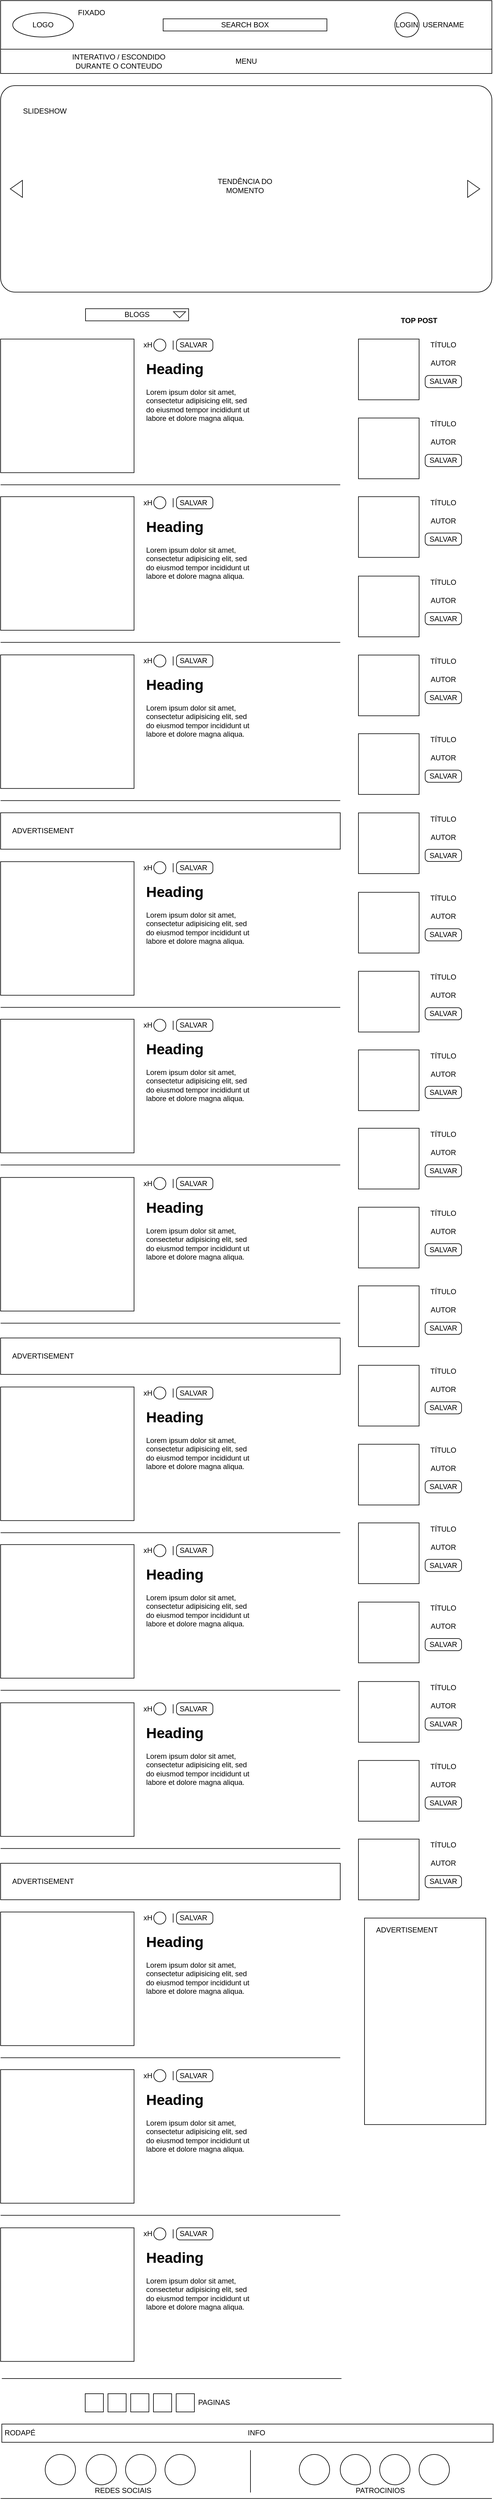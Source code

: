 <mxfile version="11.0.8" type="device"><diagram id="OyaBoKv5O-XV8ZBboB4H" name="Página-1"><mxGraphModel dx="1209" dy="610" grid="1" gridSize="10" guides="1" tooltips="1" connect="1" arrows="1" fold="1" page="1" pageScale="1" pageWidth="827" pageHeight="1169" math="0" shadow="0"><root><mxCell id="0"/><mxCell id="1" parent="0"/><mxCell id="68nIAAe78c5FTAtJAcjh-299" value="" style="rounded=1;whiteSpace=wrap;html=1;arcSize=7;" vertex="1" parent="1"><mxGeometry x="10" y="150" width="810" height="340" as="geometry"/></mxCell><mxCell id="68nIAAe78c5FTAtJAcjh-40" value="" style="rounded=1;whiteSpace=wrap;html=1;arcSize=29;" vertex="1" parent="1"><mxGeometry x="710" y="627.3" width="60" height="20" as="geometry"/></mxCell><mxCell id="68nIAAe78c5FTAtJAcjh-38" value="" style="rounded=1;whiteSpace=wrap;html=1;arcSize=29;" vertex="1" parent="1"><mxGeometry x="300" y="567.3" width="60" height="20" as="geometry"/></mxCell><mxCell id="68nIAAe78c5FTAtJAcjh-1" value="" style="rounded=0;whiteSpace=wrap;html=1;" vertex="1" parent="1"><mxGeometry x="10" y="10" width="810" height="80" as="geometry"/></mxCell><mxCell id="68nIAAe78c5FTAtJAcjh-3" value="LOGO" style="ellipse;whiteSpace=wrap;html=1;" vertex="1" parent="1"><mxGeometry x="30" y="30" width="100" height="40" as="geometry"/></mxCell><mxCell id="68nIAAe78c5FTAtJAcjh-4" value="SEARCH BOX" style="rounded=0;whiteSpace=wrap;html=1;" vertex="1" parent="1"><mxGeometry x="278" y="40" width="270" height="20" as="geometry"/></mxCell><mxCell id="68nIAAe78c5FTAtJAcjh-5" value="LOGIN" style="ellipse;whiteSpace=wrap;html=1;aspect=fixed;" vertex="1" parent="1"><mxGeometry x="660" y="30" width="40" height="40" as="geometry"/></mxCell><mxCell id="68nIAAe78c5FTAtJAcjh-6" value="MENU" style="rounded=0;whiteSpace=wrap;html=1;" vertex="1" parent="1"><mxGeometry x="10" y="90" width="810" height="40" as="geometry"/></mxCell><mxCell id="68nIAAe78c5FTAtJAcjh-7" value="FIXADO" style="text;html=1;strokeColor=none;fillColor=none;align=center;verticalAlign=middle;whiteSpace=wrap;rounded=0;" vertex="1" parent="1"><mxGeometry x="140" y="20" width="40" height="20" as="geometry"/></mxCell><mxCell id="68nIAAe78c5FTAtJAcjh-9" value="INTERATIVO / ESCONDIDO DURANTE O CONTEUDO" style="text;html=1;strokeColor=none;fillColor=none;align=center;verticalAlign=middle;whiteSpace=wrap;rounded=0;" vertex="1" parent="1"><mxGeometry x="105" y="100" width="200" height="20" as="geometry"/></mxCell><mxCell id="68nIAAe78c5FTAtJAcjh-10" value="" style="whiteSpace=wrap;html=1;aspect=fixed;" vertex="1" parent="1"><mxGeometry x="10" y="567.3" width="220" height="220" as="geometry"/></mxCell><mxCell id="68nIAAe78c5FTAtJAcjh-13" value="TOP POST" style="text;html=1;strokeColor=none;fillColor=none;align=center;verticalAlign=middle;whiteSpace=wrap;rounded=0;fontStyle=1" vertex="1" parent="1"><mxGeometry x="660" y="527.3" width="80" height="20" as="geometry"/></mxCell><mxCell id="68nIAAe78c5FTAtJAcjh-14" value="BLOGS" style="rounded=0;whiteSpace=wrap;html=1;" vertex="1" parent="1"><mxGeometry x="150" y="517.3" width="170" height="20" as="geometry"/></mxCell><mxCell id="68nIAAe78c5FTAtJAcjh-15" value="" style="triangle;whiteSpace=wrap;html=1;rotation=90;" vertex="1" parent="1"><mxGeometry x="300" y="517.3" width="10" height="20" as="geometry"/></mxCell><mxCell id="68nIAAe78c5FTAtJAcjh-16" value="" style="endArrow=none;html=1;" edge="1" parent="1"><mxGeometry width="50" height="50" relative="1" as="geometry"><mxPoint x="10" y="807.3" as="sourcePoint"/><mxPoint x="570" y="807.3" as="targetPoint"/></mxGeometry></mxCell><mxCell id="68nIAAe78c5FTAtJAcjh-18" value="" style="ellipse;whiteSpace=wrap;html=1;aspect=fixed;" vertex="1" parent="1"><mxGeometry x="262.5" y="567.3" width="20" height="20" as="geometry"/></mxCell><mxCell id="68nIAAe78c5FTAtJAcjh-27" value="xH" style="text;html=1;strokeColor=none;fillColor=none;align=center;verticalAlign=middle;whiteSpace=wrap;rounded=0;" vertex="1" parent="1"><mxGeometry x="232.5" y="567.3" width="40" height="20" as="geometry"/></mxCell><mxCell id="68nIAAe78c5FTAtJAcjh-28" value="SALVAR" style="text;html=1;strokeColor=none;fillColor=none;align=center;verticalAlign=middle;whiteSpace=wrap;rounded=0;" vertex="1" parent="1"><mxGeometry x="307.5" y="567.3" width="40" height="20" as="geometry"/></mxCell><mxCell id="68nIAAe78c5FTAtJAcjh-29" value="" style="endArrow=none;html=1;" edge="1" parent="1"><mxGeometry width="50" height="50" relative="1" as="geometry"><mxPoint x="294.5" y="584.8" as="sourcePoint"/><mxPoint x="294.5" y="569.8" as="targetPoint"/></mxGeometry></mxCell><mxCell id="68nIAAe78c5FTAtJAcjh-33" value="&lt;h1&gt;Heading&lt;/h1&gt;&lt;p&gt;Lorem ipsum dolor sit amet, consectetur adipisicing elit, sed do eiusmod tempor incididunt ut labore et dolore magna aliqua.&lt;/p&gt;" style="text;html=1;strokeColor=none;fillColor=none;spacing=5;spacingTop=-20;whiteSpace=wrap;overflow=hidden;rounded=0;" vertex="1" parent="1"><mxGeometry x="245" y="597.3" width="190" height="120" as="geometry"/></mxCell><mxCell id="68nIAAe78c5FTAtJAcjh-34" value="" style="whiteSpace=wrap;html=1;aspect=fixed;" vertex="1" parent="1"><mxGeometry x="600" y="567.3" width="100" height="100" as="geometry"/></mxCell><mxCell id="68nIAAe78c5FTAtJAcjh-35" value="TÍTULO" style="text;html=1;strokeColor=none;fillColor=none;align=center;verticalAlign=middle;whiteSpace=wrap;rounded=0;" vertex="1" parent="1"><mxGeometry x="720" y="567.3" width="40" height="20" as="geometry"/></mxCell><mxCell id="68nIAAe78c5FTAtJAcjh-36" value="AUTOR" style="text;html=1;strokeColor=none;fillColor=none;align=center;verticalAlign=middle;whiteSpace=wrap;rounded=0;" vertex="1" parent="1"><mxGeometry x="720" y="597.3" width="40" height="20" as="geometry"/></mxCell><mxCell id="68nIAAe78c5FTAtJAcjh-37" value="SALVAR" style="text;html=1;strokeColor=none;fillColor=none;align=center;verticalAlign=middle;whiteSpace=wrap;rounded=0;" vertex="1" parent="1"><mxGeometry x="720" y="627.3" width="40" height="20" as="geometry"/></mxCell><mxCell id="68nIAAe78c5FTAtJAcjh-41" value="" style="rounded=1;whiteSpace=wrap;html=1;arcSize=29;" vertex="1" parent="1"><mxGeometry x="300" y="826.8" width="60" height="20" as="geometry"/></mxCell><mxCell id="68nIAAe78c5FTAtJAcjh-42" value="" style="whiteSpace=wrap;html=1;aspect=fixed;" vertex="1" parent="1"><mxGeometry x="10" y="826.8" width="220" height="220" as="geometry"/></mxCell><mxCell id="68nIAAe78c5FTAtJAcjh-43" value="" style="endArrow=none;html=1;" edge="1" parent="1"><mxGeometry width="50" height="50" relative="1" as="geometry"><mxPoint x="10" y="1066.8" as="sourcePoint"/><mxPoint x="570" y="1066.8" as="targetPoint"/></mxGeometry></mxCell><mxCell id="68nIAAe78c5FTAtJAcjh-44" value="" style="ellipse;whiteSpace=wrap;html=1;aspect=fixed;" vertex="1" parent="1"><mxGeometry x="262.5" y="826.8" width="20" height="20" as="geometry"/></mxCell><mxCell id="68nIAAe78c5FTAtJAcjh-45" value="xH" style="text;html=1;strokeColor=none;fillColor=none;align=center;verticalAlign=middle;whiteSpace=wrap;rounded=0;" vertex="1" parent="1"><mxGeometry x="232.5" y="826.8" width="40" height="20" as="geometry"/></mxCell><mxCell id="68nIAAe78c5FTAtJAcjh-46" value="SALVAR" style="text;html=1;strokeColor=none;fillColor=none;align=center;verticalAlign=middle;whiteSpace=wrap;rounded=0;" vertex="1" parent="1"><mxGeometry x="307.5" y="826.8" width="40" height="20" as="geometry"/></mxCell><mxCell id="68nIAAe78c5FTAtJAcjh-47" value="" style="endArrow=none;html=1;" edge="1" parent="1"><mxGeometry width="50" height="50" relative="1" as="geometry"><mxPoint x="294.5" y="844.3" as="sourcePoint"/><mxPoint x="294.5" y="829.3" as="targetPoint"/></mxGeometry></mxCell><mxCell id="68nIAAe78c5FTAtJAcjh-48" value="&lt;h1&gt;Heading&lt;/h1&gt;&lt;p&gt;Lorem ipsum dolor sit amet, consectetur adipisicing elit, sed do eiusmod tempor incididunt ut labore et dolore magna aliqua.&lt;/p&gt;" style="text;html=1;strokeColor=none;fillColor=none;spacing=5;spacingTop=-20;whiteSpace=wrap;overflow=hidden;rounded=0;" vertex="1" parent="1"><mxGeometry x="245" y="856.8" width="190" height="120" as="geometry"/></mxCell><mxCell id="68nIAAe78c5FTAtJAcjh-49" value="" style="rounded=1;whiteSpace=wrap;html=1;arcSize=29;" vertex="1" parent="1"><mxGeometry x="300" y="1087.3" width="60" height="20" as="geometry"/></mxCell><mxCell id="68nIAAe78c5FTAtJAcjh-50" value="" style="whiteSpace=wrap;html=1;aspect=fixed;" vertex="1" parent="1"><mxGeometry x="10" y="1087.3" width="220" height="220" as="geometry"/></mxCell><mxCell id="68nIAAe78c5FTAtJAcjh-51" value="" style="endArrow=none;html=1;" edge="1" parent="1"><mxGeometry width="50" height="50" relative="1" as="geometry"><mxPoint x="10" y="1327.3" as="sourcePoint"/><mxPoint x="570" y="1327.3" as="targetPoint"/></mxGeometry></mxCell><mxCell id="68nIAAe78c5FTAtJAcjh-52" value="" style="ellipse;whiteSpace=wrap;html=1;aspect=fixed;" vertex="1" parent="1"><mxGeometry x="262.5" y="1087.3" width="20" height="20" as="geometry"/></mxCell><mxCell id="68nIAAe78c5FTAtJAcjh-53" value="xH" style="text;html=1;strokeColor=none;fillColor=none;align=center;verticalAlign=middle;whiteSpace=wrap;rounded=0;" vertex="1" parent="1"><mxGeometry x="232.5" y="1087.3" width="40" height="20" as="geometry"/></mxCell><mxCell id="68nIAAe78c5FTAtJAcjh-54" value="SALVAR" style="text;html=1;strokeColor=none;fillColor=none;align=center;verticalAlign=middle;whiteSpace=wrap;rounded=0;" vertex="1" parent="1"><mxGeometry x="307.5" y="1087.3" width="40" height="20" as="geometry"/></mxCell><mxCell id="68nIAAe78c5FTAtJAcjh-55" value="" style="endArrow=none;html=1;" edge="1" parent="1"><mxGeometry width="50" height="50" relative="1" as="geometry"><mxPoint x="294.5" y="1104.8" as="sourcePoint"/><mxPoint x="294.5" y="1089.8" as="targetPoint"/></mxGeometry></mxCell><mxCell id="68nIAAe78c5FTAtJAcjh-56" value="&lt;h1&gt;Heading&lt;/h1&gt;&lt;p&gt;Lorem ipsum dolor sit amet, consectetur adipisicing elit, sed do eiusmod tempor incididunt ut labore et dolore magna aliqua.&lt;/p&gt;" style="text;html=1;strokeColor=none;fillColor=none;spacing=5;spacingTop=-20;whiteSpace=wrap;overflow=hidden;rounded=0;" vertex="1" parent="1"><mxGeometry x="245" y="1117.3" width="190" height="120" as="geometry"/></mxCell><mxCell id="68nIAAe78c5FTAtJAcjh-57" value="USERNAME" style="text;html=1;strokeColor=none;fillColor=none;align=center;verticalAlign=middle;whiteSpace=wrap;rounded=0;" vertex="1" parent="1"><mxGeometry x="720" y="40" width="40" height="20" as="geometry"/></mxCell><mxCell id="68nIAAe78c5FTAtJAcjh-58" value="" style="rounded=1;whiteSpace=wrap;html=1;arcSize=29;" vertex="1" parent="1"><mxGeometry x="710" y="757.3" width="60" height="20" as="geometry"/></mxCell><mxCell id="68nIAAe78c5FTAtJAcjh-59" value="" style="whiteSpace=wrap;html=1;aspect=fixed;" vertex="1" parent="1"><mxGeometry x="600" y="697.3" width="100" height="100" as="geometry"/></mxCell><mxCell id="68nIAAe78c5FTAtJAcjh-60" value="TÍTULO" style="text;html=1;strokeColor=none;fillColor=none;align=center;verticalAlign=middle;whiteSpace=wrap;rounded=0;" vertex="1" parent="1"><mxGeometry x="720" y="697.3" width="40" height="20" as="geometry"/></mxCell><mxCell id="68nIAAe78c5FTAtJAcjh-61" value="AUTOR" style="text;html=1;strokeColor=none;fillColor=none;align=center;verticalAlign=middle;whiteSpace=wrap;rounded=0;" vertex="1" parent="1"><mxGeometry x="720" y="727.3" width="40" height="20" as="geometry"/></mxCell><mxCell id="68nIAAe78c5FTAtJAcjh-62" value="SALVAR" style="text;html=1;strokeColor=none;fillColor=none;align=center;verticalAlign=middle;whiteSpace=wrap;rounded=0;" vertex="1" parent="1"><mxGeometry x="720" y="757.3" width="40" height="20" as="geometry"/></mxCell><mxCell id="68nIAAe78c5FTAtJAcjh-63" value="" style="rounded=1;whiteSpace=wrap;html=1;arcSize=29;" vertex="1" parent="1"><mxGeometry x="710" y="886.8" width="60" height="20" as="geometry"/></mxCell><mxCell id="68nIAAe78c5FTAtJAcjh-64" value="" style="whiteSpace=wrap;html=1;aspect=fixed;" vertex="1" parent="1"><mxGeometry x="600" y="826.8" width="100" height="100" as="geometry"/></mxCell><mxCell id="68nIAAe78c5FTAtJAcjh-65" value="TÍTULO" style="text;html=1;strokeColor=none;fillColor=none;align=center;verticalAlign=middle;whiteSpace=wrap;rounded=0;" vertex="1" parent="1"><mxGeometry x="720" y="826.8" width="40" height="20" as="geometry"/></mxCell><mxCell id="68nIAAe78c5FTAtJAcjh-66" value="AUTOR" style="text;html=1;strokeColor=none;fillColor=none;align=center;verticalAlign=middle;whiteSpace=wrap;rounded=0;" vertex="1" parent="1"><mxGeometry x="720" y="856.8" width="40" height="20" as="geometry"/></mxCell><mxCell id="68nIAAe78c5FTAtJAcjh-67" value="SALVAR" style="text;html=1;strokeColor=none;fillColor=none;align=center;verticalAlign=middle;whiteSpace=wrap;rounded=0;" vertex="1" parent="1"><mxGeometry x="720" y="886.8" width="40" height="20" as="geometry"/></mxCell><mxCell id="68nIAAe78c5FTAtJAcjh-68" value="" style="rounded=1;whiteSpace=wrap;html=1;arcSize=29;" vertex="1" parent="1"><mxGeometry x="710" y="1017.6" width="60" height="20" as="geometry"/></mxCell><mxCell id="68nIAAe78c5FTAtJAcjh-69" value="" style="whiteSpace=wrap;html=1;aspect=fixed;" vertex="1" parent="1"><mxGeometry x="600" y="957.6" width="100" height="100" as="geometry"/></mxCell><mxCell id="68nIAAe78c5FTAtJAcjh-70" value="TÍTULO" style="text;html=1;strokeColor=none;fillColor=none;align=center;verticalAlign=middle;whiteSpace=wrap;rounded=0;" vertex="1" parent="1"><mxGeometry x="720" y="957.6" width="40" height="20" as="geometry"/></mxCell><mxCell id="68nIAAe78c5FTAtJAcjh-71" value="AUTOR" style="text;html=1;strokeColor=none;fillColor=none;align=center;verticalAlign=middle;whiteSpace=wrap;rounded=0;" vertex="1" parent="1"><mxGeometry x="720" y="987.6" width="40" height="20" as="geometry"/></mxCell><mxCell id="68nIAAe78c5FTAtJAcjh-72" value="SALVAR" style="text;html=1;strokeColor=none;fillColor=none;align=center;verticalAlign=middle;whiteSpace=wrap;rounded=0;" vertex="1" parent="1"><mxGeometry x="720" y="1017.6" width="40" height="20" as="geometry"/></mxCell><mxCell id="68nIAAe78c5FTAtJAcjh-73" value="" style="rounded=1;whiteSpace=wrap;html=1;arcSize=29;" vertex="1" parent="1"><mxGeometry x="710" y="1147.6" width="60" height="20" as="geometry"/></mxCell><mxCell id="68nIAAe78c5FTAtJAcjh-74" value="" style="whiteSpace=wrap;html=1;aspect=fixed;" vertex="1" parent="1"><mxGeometry x="600" y="1087.6" width="100" height="100" as="geometry"/></mxCell><mxCell id="68nIAAe78c5FTAtJAcjh-75" value="TÍTULO" style="text;html=1;strokeColor=none;fillColor=none;align=center;verticalAlign=middle;whiteSpace=wrap;rounded=0;" vertex="1" parent="1"><mxGeometry x="720" y="1087.6" width="40" height="20" as="geometry"/></mxCell><mxCell id="68nIAAe78c5FTAtJAcjh-76" value="AUTOR" style="text;html=1;strokeColor=none;fillColor=none;align=center;verticalAlign=middle;whiteSpace=wrap;rounded=0;" vertex="1" parent="1"><mxGeometry x="720" y="1117.6" width="40" height="20" as="geometry"/></mxCell><mxCell id="68nIAAe78c5FTAtJAcjh-77" value="SALVAR" style="text;html=1;strokeColor=none;fillColor=none;align=center;verticalAlign=middle;whiteSpace=wrap;rounded=0;" vertex="1" parent="1"><mxGeometry x="720" y="1147.6" width="40" height="20" as="geometry"/></mxCell><mxCell id="68nIAAe78c5FTAtJAcjh-78" value="" style="rounded=1;whiteSpace=wrap;html=1;arcSize=29;" vertex="1" parent="1"><mxGeometry x="710" y="1277.1" width="60" height="20" as="geometry"/></mxCell><mxCell id="68nIAAe78c5FTAtJAcjh-79" value="" style="whiteSpace=wrap;html=1;aspect=fixed;" vertex="1" parent="1"><mxGeometry x="600" y="1217.1" width="100" height="100" as="geometry"/></mxCell><mxCell id="68nIAAe78c5FTAtJAcjh-80" value="TÍTULO" style="text;html=1;strokeColor=none;fillColor=none;align=center;verticalAlign=middle;whiteSpace=wrap;rounded=0;" vertex="1" parent="1"><mxGeometry x="720" y="1217.1" width="40" height="20" as="geometry"/></mxCell><mxCell id="68nIAAe78c5FTAtJAcjh-81" value="AUTOR" style="text;html=1;strokeColor=none;fillColor=none;align=center;verticalAlign=middle;whiteSpace=wrap;rounded=0;" vertex="1" parent="1"><mxGeometry x="720" y="1247.1" width="40" height="20" as="geometry"/></mxCell><mxCell id="68nIAAe78c5FTAtJAcjh-82" value="SALVAR" style="text;html=1;strokeColor=none;fillColor=none;align=center;verticalAlign=middle;whiteSpace=wrap;rounded=0;" vertex="1" parent="1"><mxGeometry x="720" y="1277.1" width="40" height="20" as="geometry"/></mxCell><mxCell id="68nIAAe78c5FTAtJAcjh-83" value="" style="rounded=1;whiteSpace=wrap;html=1;arcSize=29;" vertex="1" parent="1"><mxGeometry x="710" y="1407.5" width="60" height="20" as="geometry"/></mxCell><mxCell id="68nIAAe78c5FTAtJAcjh-84" value="" style="whiteSpace=wrap;html=1;aspect=fixed;" vertex="1" parent="1"><mxGeometry x="600" y="1347.5" width="100" height="100" as="geometry"/></mxCell><mxCell id="68nIAAe78c5FTAtJAcjh-85" value="TÍTULO" style="text;html=1;strokeColor=none;fillColor=none;align=center;verticalAlign=middle;whiteSpace=wrap;rounded=0;" vertex="1" parent="1"><mxGeometry x="720" y="1347.5" width="40" height="20" as="geometry"/></mxCell><mxCell id="68nIAAe78c5FTAtJAcjh-86" value="AUTOR" style="text;html=1;strokeColor=none;fillColor=none;align=center;verticalAlign=middle;whiteSpace=wrap;rounded=0;" vertex="1" parent="1"><mxGeometry x="720" y="1377.5" width="40" height="20" as="geometry"/></mxCell><mxCell id="68nIAAe78c5FTAtJAcjh-87" value="SALVAR" style="text;html=1;strokeColor=none;fillColor=none;align=center;verticalAlign=middle;whiteSpace=wrap;rounded=0;" vertex="1" parent="1"><mxGeometry x="720" y="1407.5" width="40" height="20" as="geometry"/></mxCell><mxCell id="68nIAAe78c5FTAtJAcjh-88" value="" style="rounded=1;whiteSpace=wrap;html=1;arcSize=29;" vertex="1" parent="1"><mxGeometry x="710" y="1538.3" width="60" height="20" as="geometry"/></mxCell><mxCell id="68nIAAe78c5FTAtJAcjh-89" value="" style="whiteSpace=wrap;html=1;aspect=fixed;" vertex="1" parent="1"><mxGeometry x="600" y="1478.3" width="100" height="100" as="geometry"/></mxCell><mxCell id="68nIAAe78c5FTAtJAcjh-90" value="TÍTULO" style="text;html=1;strokeColor=none;fillColor=none;align=center;verticalAlign=middle;whiteSpace=wrap;rounded=0;" vertex="1" parent="1"><mxGeometry x="720" y="1478.3" width="40" height="20" as="geometry"/></mxCell><mxCell id="68nIAAe78c5FTAtJAcjh-91" value="AUTOR" style="text;html=1;strokeColor=none;fillColor=none;align=center;verticalAlign=middle;whiteSpace=wrap;rounded=0;" vertex="1" parent="1"><mxGeometry x="720" y="1508.3" width="40" height="20" as="geometry"/></mxCell><mxCell id="68nIAAe78c5FTAtJAcjh-92" value="SALVAR" style="text;html=1;strokeColor=none;fillColor=none;align=center;verticalAlign=middle;whiteSpace=wrap;rounded=0;" vertex="1" parent="1"><mxGeometry x="720" y="1538.3" width="40" height="20" as="geometry"/></mxCell><mxCell id="68nIAAe78c5FTAtJAcjh-93" value="" style="rounded=1;whiteSpace=wrap;html=1;arcSize=29;" vertex="1" parent="1"><mxGeometry x="710" y="1668.3" width="60" height="20" as="geometry"/></mxCell><mxCell id="68nIAAe78c5FTAtJAcjh-94" value="" style="whiteSpace=wrap;html=1;aspect=fixed;" vertex="1" parent="1"><mxGeometry x="600" y="1608.3" width="100" height="100" as="geometry"/></mxCell><mxCell id="68nIAAe78c5FTAtJAcjh-95" value="TÍTULO" style="text;html=1;strokeColor=none;fillColor=none;align=center;verticalAlign=middle;whiteSpace=wrap;rounded=0;" vertex="1" parent="1"><mxGeometry x="720" y="1608.3" width="40" height="20" as="geometry"/></mxCell><mxCell id="68nIAAe78c5FTAtJAcjh-96" value="AUTOR" style="text;html=1;strokeColor=none;fillColor=none;align=center;verticalAlign=middle;whiteSpace=wrap;rounded=0;" vertex="1" parent="1"><mxGeometry x="720" y="1638.3" width="40" height="20" as="geometry"/></mxCell><mxCell id="68nIAAe78c5FTAtJAcjh-97" value="SALVAR" style="text;html=1;strokeColor=none;fillColor=none;align=center;verticalAlign=middle;whiteSpace=wrap;rounded=0;" vertex="1" parent="1"><mxGeometry x="720" y="1668.3" width="40" height="20" as="geometry"/></mxCell><mxCell id="68nIAAe78c5FTAtJAcjh-98" value="" style="rounded=1;whiteSpace=wrap;html=1;arcSize=29;" vertex="1" parent="1"><mxGeometry x="710" y="1797.8" width="60" height="20" as="geometry"/></mxCell><mxCell id="68nIAAe78c5FTAtJAcjh-99" value="" style="whiteSpace=wrap;html=1;aspect=fixed;" vertex="1" parent="1"><mxGeometry x="600" y="1737.8" width="100" height="100" as="geometry"/></mxCell><mxCell id="68nIAAe78c5FTAtJAcjh-100" value="TÍTULO" style="text;html=1;strokeColor=none;fillColor=none;align=center;verticalAlign=middle;whiteSpace=wrap;rounded=0;" vertex="1" parent="1"><mxGeometry x="720" y="1737.8" width="40" height="20" as="geometry"/></mxCell><mxCell id="68nIAAe78c5FTAtJAcjh-101" value="AUTOR" style="text;html=1;strokeColor=none;fillColor=none;align=center;verticalAlign=middle;whiteSpace=wrap;rounded=0;" vertex="1" parent="1"><mxGeometry x="720" y="1767.8" width="40" height="20" as="geometry"/></mxCell><mxCell id="68nIAAe78c5FTAtJAcjh-102" value="SALVAR" style="text;html=1;strokeColor=none;fillColor=none;align=center;verticalAlign=middle;whiteSpace=wrap;rounded=0;" vertex="1" parent="1"><mxGeometry x="720" y="1797.8" width="40" height="20" as="geometry"/></mxCell><mxCell id="68nIAAe78c5FTAtJAcjh-103" value="" style="rounded=0;whiteSpace=wrap;html=1;" vertex="1" parent="1"><mxGeometry x="10" y="1347.3" width="560" height="60" as="geometry"/></mxCell><mxCell id="68nIAAe78c5FTAtJAcjh-104" value="ADVERTISEMENT" style="text;html=1;strokeColor=none;fillColor=none;align=center;verticalAlign=middle;whiteSpace=wrap;rounded=0;" vertex="1" parent="1"><mxGeometry x="60" y="1367.3" width="40" height="20" as="geometry"/></mxCell><mxCell id="68nIAAe78c5FTAtJAcjh-106" value="" style="rounded=1;whiteSpace=wrap;html=1;arcSize=29;" vertex="1" parent="1"><mxGeometry x="300" y="1427.8" width="60" height="20" as="geometry"/></mxCell><mxCell id="68nIAAe78c5FTAtJAcjh-107" value="" style="whiteSpace=wrap;html=1;aspect=fixed;" vertex="1" parent="1"><mxGeometry x="10" y="1427.8" width="220" height="220" as="geometry"/></mxCell><mxCell id="68nIAAe78c5FTAtJAcjh-108" value="" style="endArrow=none;html=1;" edge="1" parent="1"><mxGeometry width="50" height="50" relative="1" as="geometry"><mxPoint x="10" y="1667.8" as="sourcePoint"/><mxPoint x="570" y="1667.8" as="targetPoint"/></mxGeometry></mxCell><mxCell id="68nIAAe78c5FTAtJAcjh-109" value="" style="ellipse;whiteSpace=wrap;html=1;aspect=fixed;" vertex="1" parent="1"><mxGeometry x="262.5" y="1427.8" width="20" height="20" as="geometry"/></mxCell><mxCell id="68nIAAe78c5FTAtJAcjh-110" value="xH" style="text;html=1;strokeColor=none;fillColor=none;align=center;verticalAlign=middle;whiteSpace=wrap;rounded=0;" vertex="1" parent="1"><mxGeometry x="232.5" y="1427.8" width="40" height="20" as="geometry"/></mxCell><mxCell id="68nIAAe78c5FTAtJAcjh-111" value="SALVAR" style="text;html=1;strokeColor=none;fillColor=none;align=center;verticalAlign=middle;whiteSpace=wrap;rounded=0;" vertex="1" parent="1"><mxGeometry x="307.5" y="1427.8" width="40" height="20" as="geometry"/></mxCell><mxCell id="68nIAAe78c5FTAtJAcjh-112" value="" style="endArrow=none;html=1;" edge="1" parent="1"><mxGeometry width="50" height="50" relative="1" as="geometry"><mxPoint x="294.5" y="1445.3" as="sourcePoint"/><mxPoint x="294.5" y="1430.3" as="targetPoint"/></mxGeometry></mxCell><mxCell id="68nIAAe78c5FTAtJAcjh-113" value="&lt;h1&gt;Heading&lt;/h1&gt;&lt;p&gt;Lorem ipsum dolor sit amet, consectetur adipisicing elit, sed do eiusmod tempor incididunt ut labore et dolore magna aliqua.&lt;/p&gt;" style="text;html=1;strokeColor=none;fillColor=none;spacing=5;spacingTop=-20;whiteSpace=wrap;overflow=hidden;rounded=0;" vertex="1" parent="1"><mxGeometry x="245" y="1457.8" width="190" height="120" as="geometry"/></mxCell><mxCell id="68nIAAe78c5FTAtJAcjh-114" value="" style="rounded=1;whiteSpace=wrap;html=1;arcSize=29;" vertex="1" parent="1"><mxGeometry x="300" y="1687.3" width="60" height="20" as="geometry"/></mxCell><mxCell id="68nIAAe78c5FTAtJAcjh-115" value="" style="whiteSpace=wrap;html=1;aspect=fixed;" vertex="1" parent="1"><mxGeometry x="10" y="1687.3" width="220" height="220" as="geometry"/></mxCell><mxCell id="68nIAAe78c5FTAtJAcjh-116" value="" style="endArrow=none;html=1;" edge="1" parent="1"><mxGeometry width="50" height="50" relative="1" as="geometry"><mxPoint x="10" y="1927.3" as="sourcePoint"/><mxPoint x="570" y="1927.3" as="targetPoint"/></mxGeometry></mxCell><mxCell id="68nIAAe78c5FTAtJAcjh-117" value="" style="ellipse;whiteSpace=wrap;html=1;aspect=fixed;" vertex="1" parent="1"><mxGeometry x="262.5" y="1687.3" width="20" height="20" as="geometry"/></mxCell><mxCell id="68nIAAe78c5FTAtJAcjh-118" value="xH" style="text;html=1;strokeColor=none;fillColor=none;align=center;verticalAlign=middle;whiteSpace=wrap;rounded=0;" vertex="1" parent="1"><mxGeometry x="232.5" y="1687.3" width="40" height="20" as="geometry"/></mxCell><mxCell id="68nIAAe78c5FTAtJAcjh-119" value="SALVAR" style="text;html=1;strokeColor=none;fillColor=none;align=center;verticalAlign=middle;whiteSpace=wrap;rounded=0;" vertex="1" parent="1"><mxGeometry x="307.5" y="1687.3" width="40" height="20" as="geometry"/></mxCell><mxCell id="68nIAAe78c5FTAtJAcjh-120" value="" style="endArrow=none;html=1;" edge="1" parent="1"><mxGeometry width="50" height="50" relative="1" as="geometry"><mxPoint x="294.5" y="1704.8" as="sourcePoint"/><mxPoint x="294.5" y="1689.8" as="targetPoint"/></mxGeometry></mxCell><mxCell id="68nIAAe78c5FTAtJAcjh-121" value="&lt;h1&gt;Heading&lt;/h1&gt;&lt;p&gt;Lorem ipsum dolor sit amet, consectetur adipisicing elit, sed do eiusmod tempor incididunt ut labore et dolore magna aliqua.&lt;/p&gt;" style="text;html=1;strokeColor=none;fillColor=none;spacing=5;spacingTop=-20;whiteSpace=wrap;overflow=hidden;rounded=0;" vertex="1" parent="1"><mxGeometry x="245" y="1717.3" width="190" height="120" as="geometry"/></mxCell><mxCell id="68nIAAe78c5FTAtJAcjh-122" value="" style="rounded=1;whiteSpace=wrap;html=1;arcSize=29;" vertex="1" parent="1"><mxGeometry x="300" y="1947.8" width="60" height="20" as="geometry"/></mxCell><mxCell id="68nIAAe78c5FTAtJAcjh-123" value="" style="whiteSpace=wrap;html=1;aspect=fixed;" vertex="1" parent="1"><mxGeometry x="10" y="1947.8" width="220" height="220" as="geometry"/></mxCell><mxCell id="68nIAAe78c5FTAtJAcjh-124" value="" style="endArrow=none;html=1;" edge="1" parent="1"><mxGeometry width="50" height="50" relative="1" as="geometry"><mxPoint x="10" y="2187.8" as="sourcePoint"/><mxPoint x="570" y="2187.8" as="targetPoint"/></mxGeometry></mxCell><mxCell id="68nIAAe78c5FTAtJAcjh-125" value="" style="ellipse;whiteSpace=wrap;html=1;aspect=fixed;" vertex="1" parent="1"><mxGeometry x="262.5" y="1947.8" width="20" height="20" as="geometry"/></mxCell><mxCell id="68nIAAe78c5FTAtJAcjh-126" value="xH" style="text;html=1;strokeColor=none;fillColor=none;align=center;verticalAlign=middle;whiteSpace=wrap;rounded=0;" vertex="1" parent="1"><mxGeometry x="232.5" y="1947.8" width="40" height="20" as="geometry"/></mxCell><mxCell id="68nIAAe78c5FTAtJAcjh-127" value="SALVAR" style="text;html=1;strokeColor=none;fillColor=none;align=center;verticalAlign=middle;whiteSpace=wrap;rounded=0;" vertex="1" parent="1"><mxGeometry x="307.5" y="1947.8" width="40" height="20" as="geometry"/></mxCell><mxCell id="68nIAAe78c5FTAtJAcjh-128" value="" style="endArrow=none;html=1;" edge="1" parent="1"><mxGeometry width="50" height="50" relative="1" as="geometry"><mxPoint x="294.5" y="1965.3" as="sourcePoint"/><mxPoint x="294.5" y="1950.3" as="targetPoint"/></mxGeometry></mxCell><mxCell id="68nIAAe78c5FTAtJAcjh-129" value="&lt;h1&gt;Heading&lt;/h1&gt;&lt;p&gt;Lorem ipsum dolor sit amet, consectetur adipisicing elit, sed do eiusmod tempor incididunt ut labore et dolore magna aliqua.&lt;/p&gt;" style="text;html=1;strokeColor=none;fillColor=none;spacing=5;spacingTop=-20;whiteSpace=wrap;overflow=hidden;rounded=0;" vertex="1" parent="1"><mxGeometry x="245" y="1977.8" width="190" height="120" as="geometry"/></mxCell><mxCell id="68nIAAe78c5FTAtJAcjh-132" value="" style="rounded=0;whiteSpace=wrap;html=1;" vertex="1" parent="1"><mxGeometry x="10" y="2212.1" width="560" height="60" as="geometry"/></mxCell><mxCell id="68nIAAe78c5FTAtJAcjh-133" value="ADVERTISEMENT" style="text;html=1;strokeColor=none;fillColor=none;align=center;verticalAlign=middle;whiteSpace=wrap;rounded=0;" vertex="1" parent="1"><mxGeometry x="60" y="2232.1" width="40" height="20" as="geometry"/></mxCell><mxCell id="68nIAAe78c5FTAtJAcjh-134" value="" style="rounded=1;whiteSpace=wrap;html=1;arcSize=29;" vertex="1" parent="1"><mxGeometry x="300" y="2292.8" width="60" height="20" as="geometry"/></mxCell><mxCell id="68nIAAe78c5FTAtJAcjh-135" value="" style="whiteSpace=wrap;html=1;aspect=fixed;" vertex="1" parent="1"><mxGeometry x="10" y="2292.8" width="220" height="220" as="geometry"/></mxCell><mxCell id="68nIAAe78c5FTAtJAcjh-136" value="" style="endArrow=none;html=1;" edge="1" parent="1"><mxGeometry width="50" height="50" relative="1" as="geometry"><mxPoint x="10" y="2532.8" as="sourcePoint"/><mxPoint x="570" y="2532.8" as="targetPoint"/></mxGeometry></mxCell><mxCell id="68nIAAe78c5FTAtJAcjh-137" value="" style="ellipse;whiteSpace=wrap;html=1;aspect=fixed;" vertex="1" parent="1"><mxGeometry x="262.5" y="2292.8" width="20" height="20" as="geometry"/></mxCell><mxCell id="68nIAAe78c5FTAtJAcjh-138" value="xH" style="text;html=1;strokeColor=none;fillColor=none;align=center;verticalAlign=middle;whiteSpace=wrap;rounded=0;" vertex="1" parent="1"><mxGeometry x="232.5" y="2292.8" width="40" height="20" as="geometry"/></mxCell><mxCell id="68nIAAe78c5FTAtJAcjh-139" value="SALVAR" style="text;html=1;strokeColor=none;fillColor=none;align=center;verticalAlign=middle;whiteSpace=wrap;rounded=0;" vertex="1" parent="1"><mxGeometry x="307.5" y="2292.8" width="40" height="20" as="geometry"/></mxCell><mxCell id="68nIAAe78c5FTAtJAcjh-140" value="" style="endArrow=none;html=1;" edge="1" parent="1"><mxGeometry width="50" height="50" relative="1" as="geometry"><mxPoint x="294.5" y="2310.3" as="sourcePoint"/><mxPoint x="294.5" y="2295.3" as="targetPoint"/></mxGeometry></mxCell><mxCell id="68nIAAe78c5FTAtJAcjh-141" value="&lt;h1&gt;Heading&lt;/h1&gt;&lt;p&gt;Lorem ipsum dolor sit amet, consectetur adipisicing elit, sed do eiusmod tempor incididunt ut labore et dolore magna aliqua.&lt;/p&gt;" style="text;html=1;strokeColor=none;fillColor=none;spacing=5;spacingTop=-20;whiteSpace=wrap;overflow=hidden;rounded=0;" vertex="1" parent="1"><mxGeometry x="245" y="2322.8" width="190" height="120" as="geometry"/></mxCell><mxCell id="68nIAAe78c5FTAtJAcjh-142" value="" style="rounded=1;whiteSpace=wrap;html=1;arcSize=29;" vertex="1" parent="1"><mxGeometry x="300" y="2552.3" width="60" height="20" as="geometry"/></mxCell><mxCell id="68nIAAe78c5FTAtJAcjh-143" value="" style="whiteSpace=wrap;html=1;aspect=fixed;" vertex="1" parent="1"><mxGeometry x="10" y="2552.3" width="220" height="220" as="geometry"/></mxCell><mxCell id="68nIAAe78c5FTAtJAcjh-144" value="" style="endArrow=none;html=1;" edge="1" parent="1"><mxGeometry width="50" height="50" relative="1" as="geometry"><mxPoint x="10" y="2792.3" as="sourcePoint"/><mxPoint x="570" y="2792.3" as="targetPoint"/></mxGeometry></mxCell><mxCell id="68nIAAe78c5FTAtJAcjh-145" value="" style="ellipse;whiteSpace=wrap;html=1;aspect=fixed;" vertex="1" parent="1"><mxGeometry x="262.5" y="2552.3" width="20" height="20" as="geometry"/></mxCell><mxCell id="68nIAAe78c5FTAtJAcjh-146" value="xH" style="text;html=1;strokeColor=none;fillColor=none;align=center;verticalAlign=middle;whiteSpace=wrap;rounded=0;" vertex="1" parent="1"><mxGeometry x="232.5" y="2552.3" width="40" height="20" as="geometry"/></mxCell><mxCell id="68nIAAe78c5FTAtJAcjh-147" value="SALVAR" style="text;html=1;strokeColor=none;fillColor=none;align=center;verticalAlign=middle;whiteSpace=wrap;rounded=0;" vertex="1" parent="1"><mxGeometry x="307.5" y="2552.3" width="40" height="20" as="geometry"/></mxCell><mxCell id="68nIAAe78c5FTAtJAcjh-148" value="" style="endArrow=none;html=1;" edge="1" parent="1"><mxGeometry width="50" height="50" relative="1" as="geometry"><mxPoint x="294.5" y="2569.8" as="sourcePoint"/><mxPoint x="294.5" y="2554.8" as="targetPoint"/></mxGeometry></mxCell><mxCell id="68nIAAe78c5FTAtJAcjh-149" value="&lt;h1&gt;Heading&lt;/h1&gt;&lt;p&gt;Lorem ipsum dolor sit amet, consectetur adipisicing elit, sed do eiusmod tempor incididunt ut labore et dolore magna aliqua.&lt;/p&gt;" style="text;html=1;strokeColor=none;fillColor=none;spacing=5;spacingTop=-20;whiteSpace=wrap;overflow=hidden;rounded=0;" vertex="1" parent="1"><mxGeometry x="245" y="2582.3" width="190" height="120" as="geometry"/></mxCell><mxCell id="68nIAAe78c5FTAtJAcjh-150" value="" style="rounded=1;whiteSpace=wrap;html=1;arcSize=29;" vertex="1" parent="1"><mxGeometry x="300" y="2812.8" width="60" height="20" as="geometry"/></mxCell><mxCell id="68nIAAe78c5FTAtJAcjh-151" value="" style="whiteSpace=wrap;html=1;aspect=fixed;" vertex="1" parent="1"><mxGeometry x="10" y="2812.8" width="220" height="220" as="geometry"/></mxCell><mxCell id="68nIAAe78c5FTAtJAcjh-152" value="" style="endArrow=none;html=1;" edge="1" parent="1"><mxGeometry width="50" height="50" relative="1" as="geometry"><mxPoint x="10" y="3052.8" as="sourcePoint"/><mxPoint x="570" y="3052.8" as="targetPoint"/></mxGeometry></mxCell><mxCell id="68nIAAe78c5FTAtJAcjh-153" value="" style="ellipse;whiteSpace=wrap;html=1;aspect=fixed;" vertex="1" parent="1"><mxGeometry x="262.5" y="2812.8" width="20" height="20" as="geometry"/></mxCell><mxCell id="68nIAAe78c5FTAtJAcjh-154" value="xH" style="text;html=1;strokeColor=none;fillColor=none;align=center;verticalAlign=middle;whiteSpace=wrap;rounded=0;" vertex="1" parent="1"><mxGeometry x="232.5" y="2812.8" width="40" height="20" as="geometry"/></mxCell><mxCell id="68nIAAe78c5FTAtJAcjh-155" value="SALVAR" style="text;html=1;strokeColor=none;fillColor=none;align=center;verticalAlign=middle;whiteSpace=wrap;rounded=0;" vertex="1" parent="1"><mxGeometry x="307.5" y="2812.8" width="40" height="20" as="geometry"/></mxCell><mxCell id="68nIAAe78c5FTAtJAcjh-156" value="" style="endArrow=none;html=1;" edge="1" parent="1"><mxGeometry width="50" height="50" relative="1" as="geometry"><mxPoint x="294.5" y="2830.3" as="sourcePoint"/><mxPoint x="294.5" y="2815.3" as="targetPoint"/></mxGeometry></mxCell><mxCell id="68nIAAe78c5FTAtJAcjh-157" value="&lt;h1&gt;Heading&lt;/h1&gt;&lt;p&gt;Lorem ipsum dolor sit amet, consectetur adipisicing elit, sed do eiusmod tempor incididunt ut labore et dolore magna aliqua.&lt;/p&gt;" style="text;html=1;strokeColor=none;fillColor=none;spacing=5;spacingTop=-20;whiteSpace=wrap;overflow=hidden;rounded=0;" vertex="1" parent="1"><mxGeometry x="245" y="2842.8" width="190" height="120" as="geometry"/></mxCell><mxCell id="68nIAAe78c5FTAtJAcjh-158" value="" style="rounded=0;whiteSpace=wrap;html=1;" vertex="1" parent="1"><mxGeometry x="10" y="3077.1" width="560" height="60" as="geometry"/></mxCell><mxCell id="68nIAAe78c5FTAtJAcjh-159" value="ADVERTISEMENT" style="text;html=1;strokeColor=none;fillColor=none;align=center;verticalAlign=middle;whiteSpace=wrap;rounded=0;" vertex="1" parent="1"><mxGeometry x="60" y="3097.1" width="40" height="20" as="geometry"/></mxCell><mxCell id="68nIAAe78c5FTAtJAcjh-161" value="" style="rounded=1;whiteSpace=wrap;html=1;arcSize=29;" vertex="1" parent="1"><mxGeometry x="710" y="1926.8" width="60" height="20" as="geometry"/></mxCell><mxCell id="68nIAAe78c5FTAtJAcjh-162" value="" style="whiteSpace=wrap;html=1;aspect=fixed;" vertex="1" parent="1"><mxGeometry x="600" y="1866.8" width="100" height="100" as="geometry"/></mxCell><mxCell id="68nIAAe78c5FTAtJAcjh-163" value="TÍTULO" style="text;html=1;strokeColor=none;fillColor=none;align=center;verticalAlign=middle;whiteSpace=wrap;rounded=0;" vertex="1" parent="1"><mxGeometry x="720" y="1866.8" width="40" height="20" as="geometry"/></mxCell><mxCell id="68nIAAe78c5FTAtJAcjh-164" value="AUTOR" style="text;html=1;strokeColor=none;fillColor=none;align=center;verticalAlign=middle;whiteSpace=wrap;rounded=0;" vertex="1" parent="1"><mxGeometry x="720" y="1896.8" width="40" height="20" as="geometry"/></mxCell><mxCell id="68nIAAe78c5FTAtJAcjh-165" value="SALVAR" style="text;html=1;strokeColor=none;fillColor=none;align=center;verticalAlign=middle;whiteSpace=wrap;rounded=0;" vertex="1" parent="1"><mxGeometry x="720" y="1926.8" width="40" height="20" as="geometry"/></mxCell><mxCell id="68nIAAe78c5FTAtJAcjh-166" value="" style="rounded=1;whiteSpace=wrap;html=1;arcSize=29;" vertex="1" parent="1"><mxGeometry x="710" y="2056.8" width="60" height="20" as="geometry"/></mxCell><mxCell id="68nIAAe78c5FTAtJAcjh-167" value="" style="whiteSpace=wrap;html=1;aspect=fixed;" vertex="1" parent="1"><mxGeometry x="600" y="1996.8" width="100" height="100" as="geometry"/></mxCell><mxCell id="68nIAAe78c5FTAtJAcjh-168" value="TÍTULO" style="text;html=1;strokeColor=none;fillColor=none;align=center;verticalAlign=middle;whiteSpace=wrap;rounded=0;" vertex="1" parent="1"><mxGeometry x="720" y="1996.8" width="40" height="20" as="geometry"/></mxCell><mxCell id="68nIAAe78c5FTAtJAcjh-169" value="AUTOR" style="text;html=1;strokeColor=none;fillColor=none;align=center;verticalAlign=middle;whiteSpace=wrap;rounded=0;" vertex="1" parent="1"><mxGeometry x="720" y="2026.8" width="40" height="20" as="geometry"/></mxCell><mxCell id="68nIAAe78c5FTAtJAcjh-170" value="SALVAR" style="text;html=1;strokeColor=none;fillColor=none;align=center;verticalAlign=middle;whiteSpace=wrap;rounded=0;" vertex="1" parent="1"><mxGeometry x="720" y="2056.8" width="40" height="20" as="geometry"/></mxCell><mxCell id="68nIAAe78c5FTAtJAcjh-171" value="" style="rounded=1;whiteSpace=wrap;html=1;arcSize=29;" vertex="1" parent="1"><mxGeometry x="710" y="2186.3" width="60" height="20" as="geometry"/></mxCell><mxCell id="68nIAAe78c5FTAtJAcjh-172" value="" style="whiteSpace=wrap;html=1;aspect=fixed;" vertex="1" parent="1"><mxGeometry x="600" y="2126.3" width="100" height="100" as="geometry"/></mxCell><mxCell id="68nIAAe78c5FTAtJAcjh-173" value="TÍTULO" style="text;html=1;strokeColor=none;fillColor=none;align=center;verticalAlign=middle;whiteSpace=wrap;rounded=0;" vertex="1" parent="1"><mxGeometry x="720" y="2126.3" width="40" height="20" as="geometry"/></mxCell><mxCell id="68nIAAe78c5FTAtJAcjh-174" value="AUTOR" style="text;html=1;strokeColor=none;fillColor=none;align=center;verticalAlign=middle;whiteSpace=wrap;rounded=0;" vertex="1" parent="1"><mxGeometry x="720" y="2156.3" width="40" height="20" as="geometry"/></mxCell><mxCell id="68nIAAe78c5FTAtJAcjh-175" value="SALVAR" style="text;html=1;strokeColor=none;fillColor=none;align=center;verticalAlign=middle;whiteSpace=wrap;rounded=0;" vertex="1" parent="1"><mxGeometry x="720" y="2186.3" width="40" height="20" as="geometry"/></mxCell><mxCell id="68nIAAe78c5FTAtJAcjh-176" value="" style="rounded=1;whiteSpace=wrap;html=1;arcSize=29;" vertex="1" parent="1"><mxGeometry x="710" y="2317.1" width="60" height="20" as="geometry"/></mxCell><mxCell id="68nIAAe78c5FTAtJAcjh-177" value="" style="whiteSpace=wrap;html=1;aspect=fixed;" vertex="1" parent="1"><mxGeometry x="600" y="2257.1" width="100" height="100" as="geometry"/></mxCell><mxCell id="68nIAAe78c5FTAtJAcjh-178" value="TÍTULO" style="text;html=1;strokeColor=none;fillColor=none;align=center;verticalAlign=middle;whiteSpace=wrap;rounded=0;" vertex="1" parent="1"><mxGeometry x="720" y="2257.1" width="40" height="20" as="geometry"/></mxCell><mxCell id="68nIAAe78c5FTAtJAcjh-179" value="AUTOR" style="text;html=1;strokeColor=none;fillColor=none;align=center;verticalAlign=middle;whiteSpace=wrap;rounded=0;" vertex="1" parent="1"><mxGeometry x="720" y="2287.1" width="40" height="20" as="geometry"/></mxCell><mxCell id="68nIAAe78c5FTAtJAcjh-180" value="SALVAR" style="text;html=1;strokeColor=none;fillColor=none;align=center;verticalAlign=middle;whiteSpace=wrap;rounded=0;" vertex="1" parent="1"><mxGeometry x="720" y="2317.1" width="40" height="20" as="geometry"/></mxCell><mxCell id="68nIAAe78c5FTAtJAcjh-181" value="" style="rounded=1;whiteSpace=wrap;html=1;arcSize=29;" vertex="1" parent="1"><mxGeometry x="710" y="2447.1" width="60" height="20" as="geometry"/></mxCell><mxCell id="68nIAAe78c5FTAtJAcjh-182" value="" style="whiteSpace=wrap;html=1;aspect=fixed;" vertex="1" parent="1"><mxGeometry x="600" y="2387.1" width="100" height="100" as="geometry"/></mxCell><mxCell id="68nIAAe78c5FTAtJAcjh-183" value="TÍTULO" style="text;html=1;strokeColor=none;fillColor=none;align=center;verticalAlign=middle;whiteSpace=wrap;rounded=0;" vertex="1" parent="1"><mxGeometry x="720" y="2387.1" width="40" height="20" as="geometry"/></mxCell><mxCell id="68nIAAe78c5FTAtJAcjh-184" value="AUTOR" style="text;html=1;strokeColor=none;fillColor=none;align=center;verticalAlign=middle;whiteSpace=wrap;rounded=0;" vertex="1" parent="1"><mxGeometry x="720" y="2417.1" width="40" height="20" as="geometry"/></mxCell><mxCell id="68nIAAe78c5FTAtJAcjh-185" value="SALVAR" style="text;html=1;strokeColor=none;fillColor=none;align=center;verticalAlign=middle;whiteSpace=wrap;rounded=0;" vertex="1" parent="1"><mxGeometry x="720" y="2447.1" width="40" height="20" as="geometry"/></mxCell><mxCell id="68nIAAe78c5FTAtJAcjh-186" value="" style="rounded=1;whiteSpace=wrap;html=1;arcSize=29;" vertex="1" parent="1"><mxGeometry x="710" y="2576.6" width="60" height="20" as="geometry"/></mxCell><mxCell id="68nIAAe78c5FTAtJAcjh-187" value="" style="whiteSpace=wrap;html=1;aspect=fixed;" vertex="1" parent="1"><mxGeometry x="600" y="2516.6" width="100" height="100" as="geometry"/></mxCell><mxCell id="68nIAAe78c5FTAtJAcjh-188" value="TÍTULO" style="text;html=1;strokeColor=none;fillColor=none;align=center;verticalAlign=middle;whiteSpace=wrap;rounded=0;" vertex="1" parent="1"><mxGeometry x="720" y="2516.6" width="40" height="20" as="geometry"/></mxCell><mxCell id="68nIAAe78c5FTAtJAcjh-189" value="AUTOR" style="text;html=1;strokeColor=none;fillColor=none;align=center;verticalAlign=middle;whiteSpace=wrap;rounded=0;" vertex="1" parent="1"><mxGeometry x="720" y="2546.6" width="40" height="20" as="geometry"/></mxCell><mxCell id="68nIAAe78c5FTAtJAcjh-190" value="SALVAR" style="text;html=1;strokeColor=none;fillColor=none;align=center;verticalAlign=middle;whiteSpace=wrap;rounded=0;" vertex="1" parent="1"><mxGeometry x="720" y="2576.6" width="40" height="20" as="geometry"/></mxCell><mxCell id="68nIAAe78c5FTAtJAcjh-191" value="" style="rounded=1;whiteSpace=wrap;html=1;arcSize=29;" vertex="1" parent="1"><mxGeometry x="710" y="2707.0" width="60" height="20" as="geometry"/></mxCell><mxCell id="68nIAAe78c5FTAtJAcjh-192" value="" style="whiteSpace=wrap;html=1;aspect=fixed;" vertex="1" parent="1"><mxGeometry x="600" y="2647.0" width="100" height="100" as="geometry"/></mxCell><mxCell id="68nIAAe78c5FTAtJAcjh-193" value="TÍTULO" style="text;html=1;strokeColor=none;fillColor=none;align=center;verticalAlign=middle;whiteSpace=wrap;rounded=0;" vertex="1" parent="1"><mxGeometry x="720" y="2647.0" width="40" height="20" as="geometry"/></mxCell><mxCell id="68nIAAe78c5FTAtJAcjh-194" value="AUTOR" style="text;html=1;strokeColor=none;fillColor=none;align=center;verticalAlign=middle;whiteSpace=wrap;rounded=0;" vertex="1" parent="1"><mxGeometry x="720" y="2677.0" width="40" height="20" as="geometry"/></mxCell><mxCell id="68nIAAe78c5FTAtJAcjh-195" value="SALVAR" style="text;html=1;strokeColor=none;fillColor=none;align=center;verticalAlign=middle;whiteSpace=wrap;rounded=0;" vertex="1" parent="1"><mxGeometry x="720" y="2707.0" width="40" height="20" as="geometry"/></mxCell><mxCell id="68nIAAe78c5FTAtJAcjh-196" value="" style="rounded=1;whiteSpace=wrap;html=1;arcSize=29;" vertex="1" parent="1"><mxGeometry x="710" y="2837.8" width="60" height="20" as="geometry"/></mxCell><mxCell id="68nIAAe78c5FTAtJAcjh-197" value="" style="whiteSpace=wrap;html=1;aspect=fixed;" vertex="1" parent="1"><mxGeometry x="600" y="2777.8" width="100" height="100" as="geometry"/></mxCell><mxCell id="68nIAAe78c5FTAtJAcjh-198" value="TÍTULO" style="text;html=1;strokeColor=none;fillColor=none;align=center;verticalAlign=middle;whiteSpace=wrap;rounded=0;" vertex="1" parent="1"><mxGeometry x="720" y="2777.8" width="40" height="20" as="geometry"/></mxCell><mxCell id="68nIAAe78c5FTAtJAcjh-199" value="AUTOR" style="text;html=1;strokeColor=none;fillColor=none;align=center;verticalAlign=middle;whiteSpace=wrap;rounded=0;" vertex="1" parent="1"><mxGeometry x="720" y="2807.8" width="40" height="20" as="geometry"/></mxCell><mxCell id="68nIAAe78c5FTAtJAcjh-200" value="SALVAR" style="text;html=1;strokeColor=none;fillColor=none;align=center;verticalAlign=middle;whiteSpace=wrap;rounded=0;" vertex="1" parent="1"><mxGeometry x="720" y="2837.8" width="40" height="20" as="geometry"/></mxCell><mxCell id="68nIAAe78c5FTAtJAcjh-201" value="" style="rounded=1;whiteSpace=wrap;html=1;arcSize=29;" vertex="1" parent="1"><mxGeometry x="710" y="2967.8" width="60" height="20" as="geometry"/></mxCell><mxCell id="68nIAAe78c5FTAtJAcjh-202" value="" style="whiteSpace=wrap;html=1;aspect=fixed;" vertex="1" parent="1"><mxGeometry x="600" y="2907.8" width="100" height="100" as="geometry"/></mxCell><mxCell id="68nIAAe78c5FTAtJAcjh-203" value="TÍTULO" style="text;html=1;strokeColor=none;fillColor=none;align=center;verticalAlign=middle;whiteSpace=wrap;rounded=0;" vertex="1" parent="1"><mxGeometry x="720" y="2907.8" width="40" height="20" as="geometry"/></mxCell><mxCell id="68nIAAe78c5FTAtJAcjh-204" value="AUTOR" style="text;html=1;strokeColor=none;fillColor=none;align=center;verticalAlign=middle;whiteSpace=wrap;rounded=0;" vertex="1" parent="1"><mxGeometry x="720" y="2937.8" width="40" height="20" as="geometry"/></mxCell><mxCell id="68nIAAe78c5FTAtJAcjh-205" value="SALVAR" style="text;html=1;strokeColor=none;fillColor=none;align=center;verticalAlign=middle;whiteSpace=wrap;rounded=0;" vertex="1" parent="1"><mxGeometry x="720" y="2967.8" width="40" height="20" as="geometry"/></mxCell><mxCell id="68nIAAe78c5FTAtJAcjh-206" value="" style="rounded=1;whiteSpace=wrap;html=1;arcSize=29;" vertex="1" parent="1"><mxGeometry x="710" y="3097.3" width="60" height="20" as="geometry"/></mxCell><mxCell id="68nIAAe78c5FTAtJAcjh-207" value="" style="whiteSpace=wrap;html=1;aspect=fixed;" vertex="1" parent="1"><mxGeometry x="600" y="3037.3" width="100" height="100" as="geometry"/></mxCell><mxCell id="68nIAAe78c5FTAtJAcjh-208" value="TÍTULO" style="text;html=1;strokeColor=none;fillColor=none;align=center;verticalAlign=middle;whiteSpace=wrap;rounded=0;" vertex="1" parent="1"><mxGeometry x="720" y="3037.3" width="40" height="20" as="geometry"/></mxCell><mxCell id="68nIAAe78c5FTAtJAcjh-209" value="AUTOR" style="text;html=1;strokeColor=none;fillColor=none;align=center;verticalAlign=middle;whiteSpace=wrap;rounded=0;" vertex="1" parent="1"><mxGeometry x="720" y="3067.3" width="40" height="20" as="geometry"/></mxCell><mxCell id="68nIAAe78c5FTAtJAcjh-210" value="SALVAR" style="text;html=1;strokeColor=none;fillColor=none;align=center;verticalAlign=middle;whiteSpace=wrap;rounded=0;" vertex="1" parent="1"><mxGeometry x="720" y="3097.3" width="40" height="20" as="geometry"/></mxCell><mxCell id="68nIAAe78c5FTAtJAcjh-212" value="" style="rounded=0;whiteSpace=wrap;html=1;" vertex="1" parent="1"><mxGeometry x="610" y="3167.3" width="200" height="340" as="geometry"/></mxCell><mxCell id="68nIAAe78c5FTAtJAcjh-213" value="ADVERTISEMENT" style="text;html=1;strokeColor=none;fillColor=none;align=center;verticalAlign=middle;whiteSpace=wrap;rounded=0;" vertex="1" parent="1"><mxGeometry x="660" y="3177.1" width="40" height="20" as="geometry"/></mxCell><mxCell id="68nIAAe78c5FTAtJAcjh-215" value="" style="rounded=1;whiteSpace=wrap;html=1;arcSize=29;" vertex="1" parent="1"><mxGeometry x="300" y="3157.3" width="60" height="20" as="geometry"/></mxCell><mxCell id="68nIAAe78c5FTAtJAcjh-216" value="" style="whiteSpace=wrap;html=1;aspect=fixed;" vertex="1" parent="1"><mxGeometry x="10" y="3157.3" width="220" height="220" as="geometry"/></mxCell><mxCell id="68nIAAe78c5FTAtJAcjh-217" value="" style="endArrow=none;html=1;" edge="1" parent="1"><mxGeometry width="50" height="50" relative="1" as="geometry"><mxPoint x="10" y="3397.3" as="sourcePoint"/><mxPoint x="570" y="3397.3" as="targetPoint"/></mxGeometry></mxCell><mxCell id="68nIAAe78c5FTAtJAcjh-218" value="" style="ellipse;whiteSpace=wrap;html=1;aspect=fixed;" vertex="1" parent="1"><mxGeometry x="262.5" y="3157.3" width="20" height="20" as="geometry"/></mxCell><mxCell id="68nIAAe78c5FTAtJAcjh-219" value="xH" style="text;html=1;strokeColor=none;fillColor=none;align=center;verticalAlign=middle;whiteSpace=wrap;rounded=0;" vertex="1" parent="1"><mxGeometry x="232.5" y="3157.3" width="40" height="20" as="geometry"/></mxCell><mxCell id="68nIAAe78c5FTAtJAcjh-220" value="SALVAR" style="text;html=1;strokeColor=none;fillColor=none;align=center;verticalAlign=middle;whiteSpace=wrap;rounded=0;" vertex="1" parent="1"><mxGeometry x="307.5" y="3157.3" width="40" height="20" as="geometry"/></mxCell><mxCell id="68nIAAe78c5FTAtJAcjh-221" value="" style="endArrow=none;html=1;" edge="1" parent="1"><mxGeometry width="50" height="50" relative="1" as="geometry"><mxPoint x="294.5" y="3174.8" as="sourcePoint"/><mxPoint x="294.5" y="3159.8" as="targetPoint"/></mxGeometry></mxCell><mxCell id="68nIAAe78c5FTAtJAcjh-222" value="&lt;h1&gt;Heading&lt;/h1&gt;&lt;p&gt;Lorem ipsum dolor sit amet, consectetur adipisicing elit, sed do eiusmod tempor incididunt ut labore et dolore magna aliqua.&lt;/p&gt;" style="text;html=1;strokeColor=none;fillColor=none;spacing=5;spacingTop=-20;whiteSpace=wrap;overflow=hidden;rounded=0;" vertex="1" parent="1"><mxGeometry x="245" y="3187.3" width="190" height="120" as="geometry"/></mxCell><mxCell id="68nIAAe78c5FTAtJAcjh-223" value="" style="rounded=1;whiteSpace=wrap;html=1;arcSize=29;" vertex="1" parent="1"><mxGeometry x="300" y="3416.8" width="60" height="20" as="geometry"/></mxCell><mxCell id="68nIAAe78c5FTAtJAcjh-224" value="" style="whiteSpace=wrap;html=1;aspect=fixed;" vertex="1" parent="1"><mxGeometry x="10" y="3416.8" width="220" height="220" as="geometry"/></mxCell><mxCell id="68nIAAe78c5FTAtJAcjh-225" value="" style="endArrow=none;html=1;" edge="1" parent="1"><mxGeometry width="50" height="50" relative="1" as="geometry"><mxPoint x="10" y="3656.8" as="sourcePoint"/><mxPoint x="570" y="3656.8" as="targetPoint"/></mxGeometry></mxCell><mxCell id="68nIAAe78c5FTAtJAcjh-226" value="" style="ellipse;whiteSpace=wrap;html=1;aspect=fixed;" vertex="1" parent="1"><mxGeometry x="262.5" y="3416.8" width="20" height="20" as="geometry"/></mxCell><mxCell id="68nIAAe78c5FTAtJAcjh-227" value="xH" style="text;html=1;strokeColor=none;fillColor=none;align=center;verticalAlign=middle;whiteSpace=wrap;rounded=0;" vertex="1" parent="1"><mxGeometry x="232.5" y="3416.8" width="40" height="20" as="geometry"/></mxCell><mxCell id="68nIAAe78c5FTAtJAcjh-228" value="SALVAR" style="text;html=1;strokeColor=none;fillColor=none;align=center;verticalAlign=middle;whiteSpace=wrap;rounded=0;" vertex="1" parent="1"><mxGeometry x="307.5" y="3416.8" width="40" height="20" as="geometry"/></mxCell><mxCell id="68nIAAe78c5FTAtJAcjh-229" value="" style="endArrow=none;html=1;" edge="1" parent="1"><mxGeometry width="50" height="50" relative="1" as="geometry"><mxPoint x="294.5" y="3434.3" as="sourcePoint"/><mxPoint x="294.5" y="3419.3" as="targetPoint"/></mxGeometry></mxCell><mxCell id="68nIAAe78c5FTAtJAcjh-230" value="&lt;h1&gt;Heading&lt;/h1&gt;&lt;p&gt;Lorem ipsum dolor sit amet, consectetur adipisicing elit, sed do eiusmod tempor incididunt ut labore et dolore magna aliqua.&lt;/p&gt;" style="text;html=1;strokeColor=none;fillColor=none;spacing=5;spacingTop=-20;whiteSpace=wrap;overflow=hidden;rounded=0;" vertex="1" parent="1"><mxGeometry x="245" y="3446.8" width="190" height="120" as="geometry"/></mxCell><mxCell id="68nIAAe78c5FTAtJAcjh-231" value="" style="rounded=1;whiteSpace=wrap;html=1;arcSize=29;" vertex="1" parent="1"><mxGeometry x="300" y="3677.3" width="60" height="20" as="geometry"/></mxCell><mxCell id="68nIAAe78c5FTAtJAcjh-232" value="" style="whiteSpace=wrap;html=1;aspect=fixed;" vertex="1" parent="1"><mxGeometry x="10" y="3677.3" width="220" height="220" as="geometry"/></mxCell><mxCell id="68nIAAe78c5FTAtJAcjh-234" value="" style="ellipse;whiteSpace=wrap;html=1;aspect=fixed;" vertex="1" parent="1"><mxGeometry x="262.5" y="3677.3" width="20" height="20" as="geometry"/></mxCell><mxCell id="68nIAAe78c5FTAtJAcjh-235" value="xH" style="text;html=1;strokeColor=none;fillColor=none;align=center;verticalAlign=middle;whiteSpace=wrap;rounded=0;" vertex="1" parent="1"><mxGeometry x="232.5" y="3677.3" width="40" height="20" as="geometry"/></mxCell><mxCell id="68nIAAe78c5FTAtJAcjh-236" value="SALVAR" style="text;html=1;strokeColor=none;fillColor=none;align=center;verticalAlign=middle;whiteSpace=wrap;rounded=0;" vertex="1" parent="1"><mxGeometry x="307.5" y="3677.3" width="40" height="20" as="geometry"/></mxCell><mxCell id="68nIAAe78c5FTAtJAcjh-237" value="" style="endArrow=none;html=1;" edge="1" parent="1"><mxGeometry width="50" height="50" relative="1" as="geometry"><mxPoint x="294.5" y="3694.8" as="sourcePoint"/><mxPoint x="294.5" y="3679.8" as="targetPoint"/></mxGeometry></mxCell><mxCell id="68nIAAe78c5FTAtJAcjh-238" value="&lt;h1&gt;Heading&lt;/h1&gt;&lt;p&gt;Lorem ipsum dolor sit amet, consectetur adipisicing elit, sed do eiusmod tempor incididunt ut labore et dolore magna aliqua.&lt;/p&gt;" style="text;html=1;strokeColor=none;fillColor=none;spacing=5;spacingTop=-20;whiteSpace=wrap;overflow=hidden;rounded=0;" vertex="1" parent="1"><mxGeometry x="245" y="3707.3" width="190" height="120" as="geometry"/></mxCell><mxCell id="68nIAAe78c5FTAtJAcjh-259" value="" style="endArrow=none;html=1;" edge="1" parent="1"><mxGeometry width="50" height="50" relative="1" as="geometry"><mxPoint x="12" y="3925.466" as="sourcePoint"/><mxPoint x="572" y="3925.466" as="targetPoint"/></mxGeometry></mxCell><mxCell id="68nIAAe78c5FTAtJAcjh-268" value="" style="whiteSpace=wrap;html=1;aspect=fixed;" vertex="1" parent="1"><mxGeometry x="149.5" y="3950.466" width="30" height="30" as="geometry"/></mxCell><mxCell id="68nIAAe78c5FTAtJAcjh-269" value="" style="whiteSpace=wrap;html=1;aspect=fixed;" vertex="1" parent="1"><mxGeometry x="299.5" y="3950.466" width="30" height="30" as="geometry"/></mxCell><mxCell id="68nIAAe78c5FTAtJAcjh-270" value="" style="whiteSpace=wrap;html=1;aspect=fixed;" vertex="1" parent="1"><mxGeometry x="262" y="3950.466" width="30" height="30" as="geometry"/></mxCell><mxCell id="68nIAAe78c5FTAtJAcjh-271" value="" style="whiteSpace=wrap;html=1;aspect=fixed;" vertex="1" parent="1"><mxGeometry x="224.5" y="3950.466" width="30" height="30" as="geometry"/></mxCell><mxCell id="68nIAAe78c5FTAtJAcjh-272" value="" style="whiteSpace=wrap;html=1;aspect=fixed;" vertex="1" parent="1"><mxGeometry x="187" y="3950.466" width="30" height="30" as="geometry"/></mxCell><mxCell id="68nIAAe78c5FTAtJAcjh-273" value="PAGINAS" style="text;html=1;strokeColor=none;fillColor=none;align=center;verticalAlign=middle;whiteSpace=wrap;rounded=0;" vertex="1" parent="1"><mxGeometry x="342" y="3955.466" width="40" height="20" as="geometry"/></mxCell><mxCell id="68nIAAe78c5FTAtJAcjh-275" value="" style="rounded=0;whiteSpace=wrap;html=1;" vertex="1" parent="1"><mxGeometry x="12" y="4000.466" width="810" height="30" as="geometry"/></mxCell><mxCell id="68nIAAe78c5FTAtJAcjh-276" value="RODAPÉ" style="text;html=1;strokeColor=none;fillColor=none;align=center;verticalAlign=middle;whiteSpace=wrap;rounded=0;" vertex="1" parent="1"><mxGeometry x="22" y="4005.466" width="40" height="20" as="geometry"/></mxCell><mxCell id="68nIAAe78c5FTAtJAcjh-277" value="" style="ellipse;whiteSpace=wrap;html=1;aspect=fixed;" vertex="1" parent="1"><mxGeometry x="83.5" y="4050.466" width="50" height="50" as="geometry"/></mxCell><mxCell id="68nIAAe78c5FTAtJAcjh-279" value="" style="ellipse;whiteSpace=wrap;html=1;aspect=fixed;" vertex="1" parent="1"><mxGeometry x="281" y="4050.466" width="50" height="50" as="geometry"/></mxCell><mxCell id="68nIAAe78c5FTAtJAcjh-280" value="" style="ellipse;whiteSpace=wrap;html=1;aspect=fixed;" vertex="1" parent="1"><mxGeometry x="216" y="4050.466" width="50" height="50" as="geometry"/></mxCell><mxCell id="68nIAAe78c5FTAtJAcjh-281" value="" style="ellipse;whiteSpace=wrap;html=1;aspect=fixed;" vertex="1" parent="1"><mxGeometry x="151" y="4050.466" width="50" height="50" as="geometry"/></mxCell><mxCell id="68nIAAe78c5FTAtJAcjh-282" value="REDES SOCIAIS" style="text;html=1;strokeColor=none;fillColor=none;align=center;verticalAlign=middle;whiteSpace=wrap;rounded=0;" vertex="1" parent="1"><mxGeometry x="162" y="4100.466" width="100" height="20" as="geometry"/></mxCell><mxCell id="68nIAAe78c5FTAtJAcjh-283" value="" style="endArrow=none;html=1;" edge="1" parent="1"><mxGeometry width="50" height="50" relative="1" as="geometry"><mxPoint x="422" y="4043.466" as="sourcePoint"/><mxPoint x="422" y="4113.167" as="targetPoint"/></mxGeometry></mxCell><mxCell id="68nIAAe78c5FTAtJAcjh-284" value="" style="ellipse;whiteSpace=wrap;html=1;aspect=fixed;" vertex="1" parent="1"><mxGeometry x="502.5" y="4050.466" width="50" height="50" as="geometry"/></mxCell><mxCell id="68nIAAe78c5FTAtJAcjh-285" value="" style="ellipse;whiteSpace=wrap;html=1;aspect=fixed;" vertex="1" parent="1"><mxGeometry x="700" y="4050.466" width="50" height="50" as="geometry"/></mxCell><mxCell id="68nIAAe78c5FTAtJAcjh-286" value="" style="ellipse;whiteSpace=wrap;html=1;aspect=fixed;" vertex="1" parent="1"><mxGeometry x="635" y="4050.466" width="50" height="50" as="geometry"/></mxCell><mxCell id="68nIAAe78c5FTAtJAcjh-287" value="" style="ellipse;whiteSpace=wrap;html=1;aspect=fixed;" vertex="1" parent="1"><mxGeometry x="570" y="4050.466" width="50" height="50" as="geometry"/></mxCell><mxCell id="68nIAAe78c5FTAtJAcjh-288" value="PATROCINIOS" style="text;html=1;strokeColor=none;fillColor=none;align=center;verticalAlign=middle;whiteSpace=wrap;rounded=0;" vertex="1" parent="1"><mxGeometry x="586" y="4100.466" width="100" height="20" as="geometry"/></mxCell><mxCell id="68nIAAe78c5FTAtJAcjh-289" value="INFO" style="text;html=1;strokeColor=none;fillColor=none;align=center;verticalAlign=middle;whiteSpace=wrap;rounded=0;" vertex="1" parent="1"><mxGeometry x="412" y="4005.466" width="40" height="20" as="geometry"/></mxCell><mxCell id="68nIAAe78c5FTAtJAcjh-290" value="" style="endArrow=none;html=1;" edge="1" parent="1"><mxGeometry width="50" height="50" relative="1" as="geometry"><mxPoint x="10" y="4122.966" as="sourcePoint"/><mxPoint x="820" y="4122.966" as="targetPoint"/></mxGeometry></mxCell><mxCell id="68nIAAe78c5FTAtJAcjh-295" value="SLIDESHOW" style="text;html=1;strokeColor=none;fillColor=none;align=center;verticalAlign=middle;whiteSpace=wrap;rounded=0;" vertex="1" parent="1"><mxGeometry x="62.5" y="182" width="40" height="20" as="geometry"/></mxCell><mxCell id="68nIAAe78c5FTAtJAcjh-297" value="TENDÊNCIA DO MOMENTO" style="text;html=1;strokeColor=none;fillColor=none;align=center;verticalAlign=middle;whiteSpace=wrap;rounded=0;" vertex="1" parent="1"><mxGeometry x="358" y="305" width="110" height="20" as="geometry"/></mxCell><mxCell id="68nIAAe78c5FTAtJAcjh-301" value="" style="triangle;whiteSpace=wrap;html=1;" vertex="1" parent="1"><mxGeometry x="780" y="306" width="20" height="28" as="geometry"/></mxCell><mxCell id="68nIAAe78c5FTAtJAcjh-302" value="" style="triangle;whiteSpace=wrap;html=1;rotation=-180;" vertex="1" parent="1"><mxGeometry x="26" y="306" width="20" height="28" as="geometry"/></mxCell></root></mxGraphModel></diagram></mxfile>